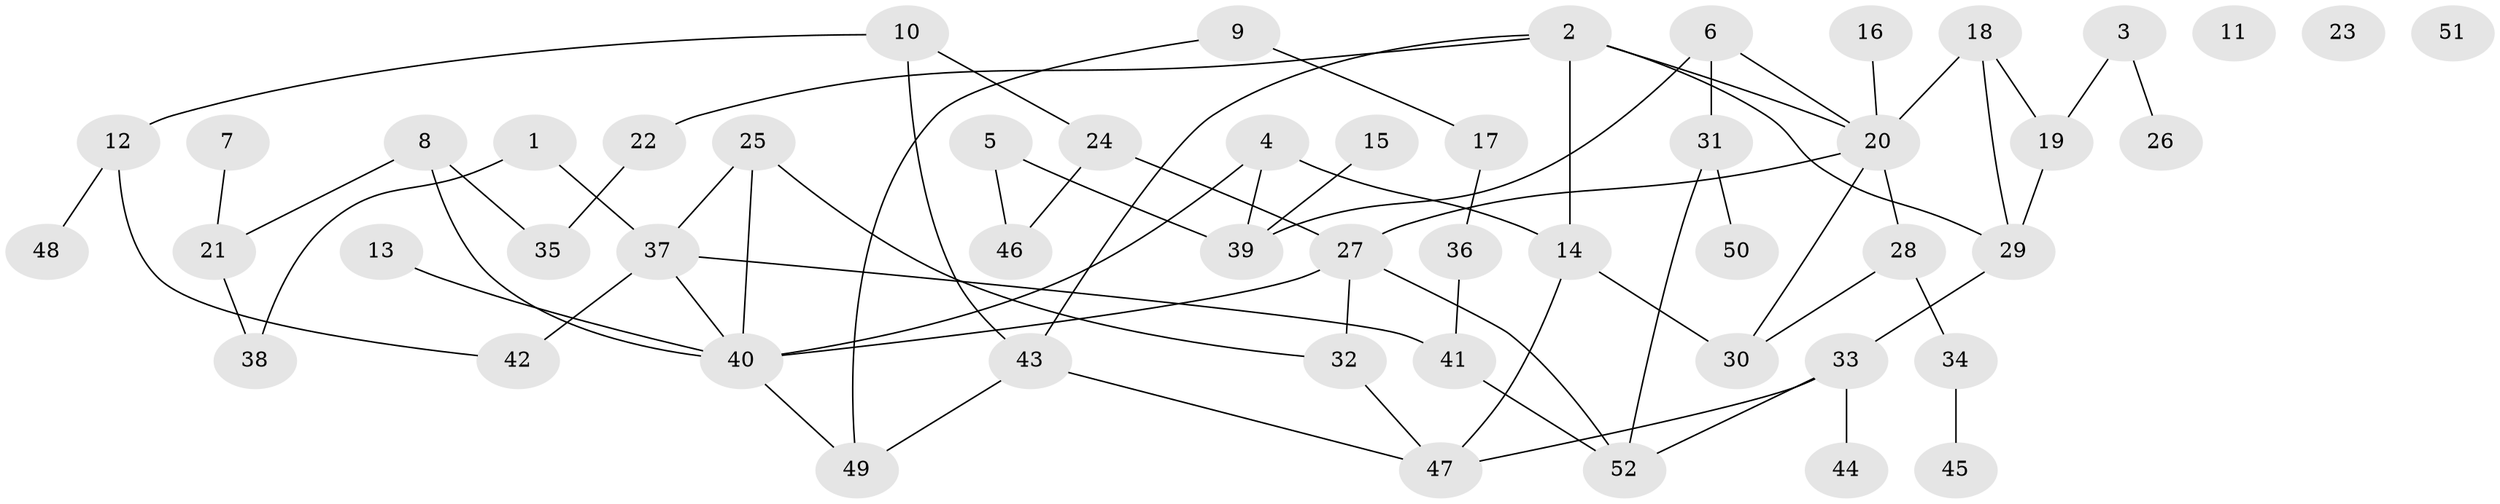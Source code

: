 // coarse degree distribution, {0: 0.15, 1: 0.3, 3: 0.15, 4: 0.1, 2: 0.25, 7: 0.05}
// Generated by graph-tools (version 1.1) at 2025/44/03/04/25 21:44:13]
// undirected, 52 vertices, 69 edges
graph export_dot {
graph [start="1"]
  node [color=gray90,style=filled];
  1;
  2;
  3;
  4;
  5;
  6;
  7;
  8;
  9;
  10;
  11;
  12;
  13;
  14;
  15;
  16;
  17;
  18;
  19;
  20;
  21;
  22;
  23;
  24;
  25;
  26;
  27;
  28;
  29;
  30;
  31;
  32;
  33;
  34;
  35;
  36;
  37;
  38;
  39;
  40;
  41;
  42;
  43;
  44;
  45;
  46;
  47;
  48;
  49;
  50;
  51;
  52;
  1 -- 37;
  1 -- 38;
  2 -- 14;
  2 -- 20;
  2 -- 22;
  2 -- 29;
  2 -- 43;
  3 -- 19;
  3 -- 26;
  4 -- 14;
  4 -- 39;
  4 -- 40;
  5 -- 39;
  5 -- 46;
  6 -- 20;
  6 -- 31;
  6 -- 39;
  7 -- 21;
  8 -- 21;
  8 -- 35;
  8 -- 40;
  9 -- 17;
  9 -- 49;
  10 -- 12;
  10 -- 24;
  10 -- 43;
  12 -- 42;
  12 -- 48;
  13 -- 40;
  14 -- 30;
  14 -- 47;
  15 -- 39;
  16 -- 20;
  17 -- 36;
  18 -- 19;
  18 -- 20;
  18 -- 29;
  19 -- 29;
  20 -- 27;
  20 -- 28;
  20 -- 30;
  21 -- 38;
  22 -- 35;
  24 -- 27;
  24 -- 46;
  25 -- 32;
  25 -- 37;
  25 -- 40;
  27 -- 32;
  27 -- 40;
  27 -- 52;
  28 -- 30;
  28 -- 34;
  29 -- 33;
  31 -- 50;
  31 -- 52;
  32 -- 47;
  33 -- 44;
  33 -- 47;
  33 -- 52;
  34 -- 45;
  36 -- 41;
  37 -- 40;
  37 -- 41;
  37 -- 42;
  40 -- 49;
  41 -- 52;
  43 -- 47;
  43 -- 49;
}
